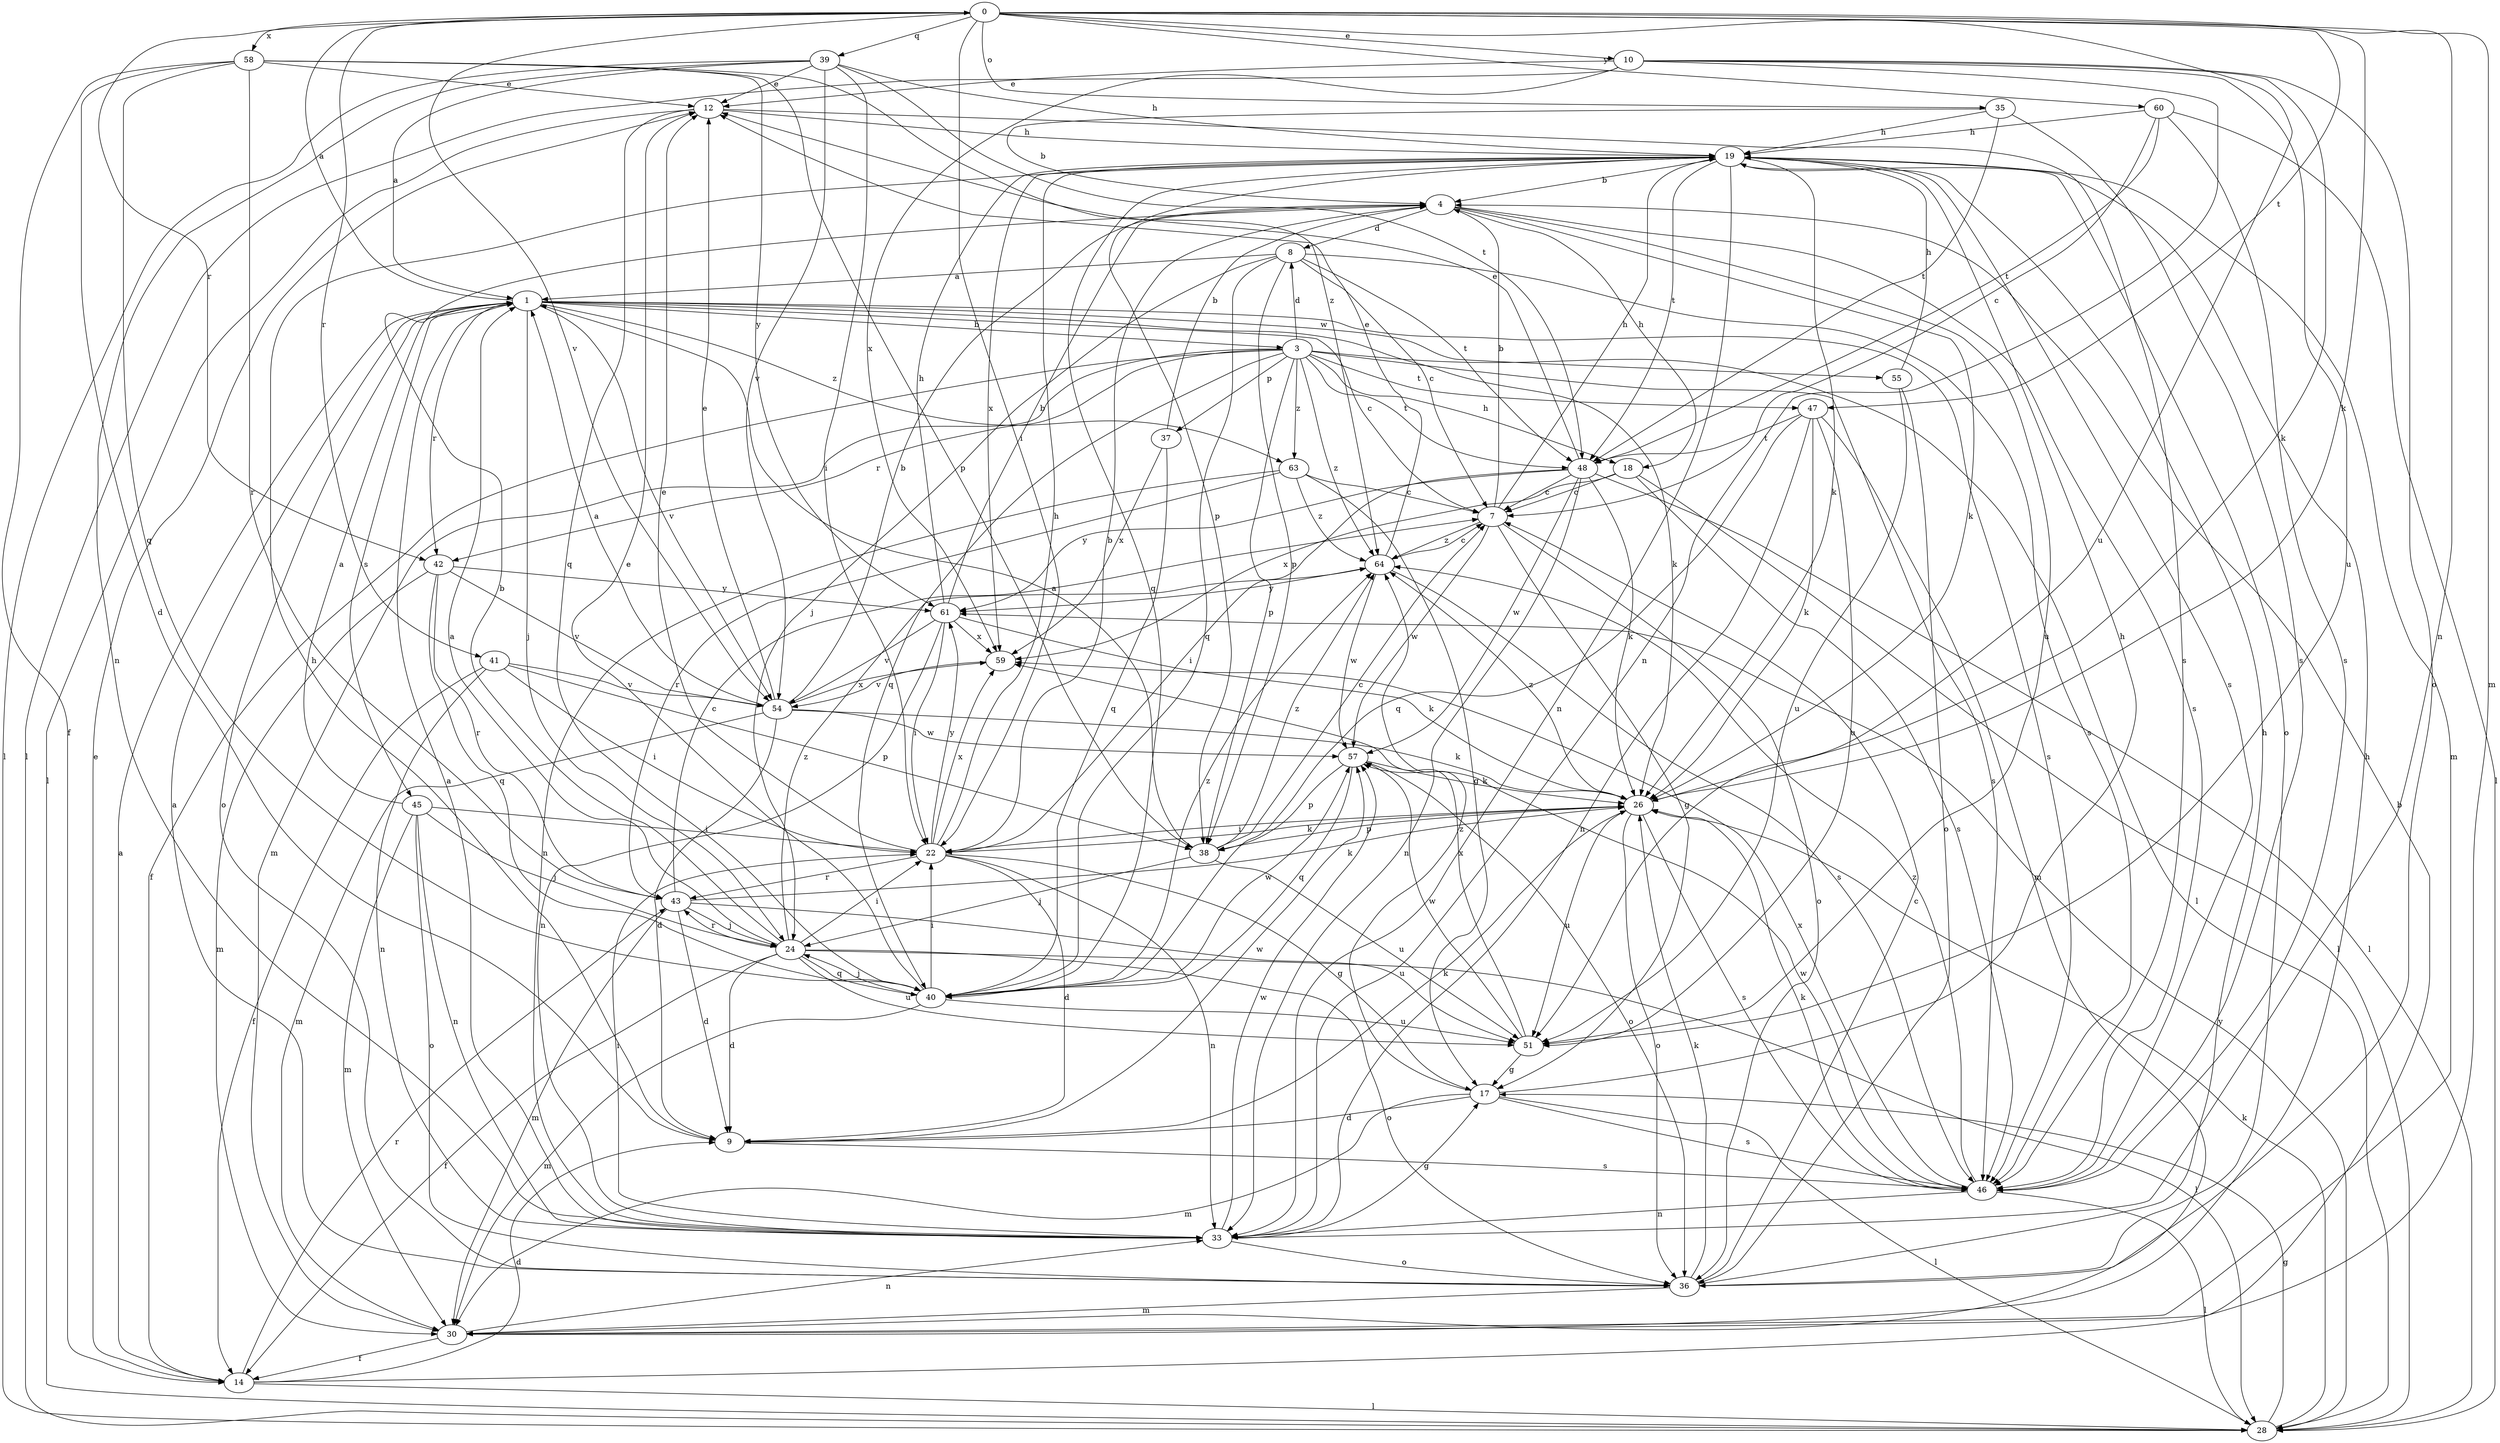 strict digraph  {
0;
1;
3;
4;
7;
8;
9;
10;
12;
14;
17;
18;
19;
22;
24;
26;
28;
30;
33;
35;
36;
37;
38;
39;
40;
41;
42;
43;
45;
46;
47;
48;
51;
54;
55;
57;
58;
59;
60;
61;
63;
64;
0 -> 10  [label=e];
0 -> 22  [label=i];
0 -> 26  [label=k];
0 -> 30  [label=m];
0 -> 33  [label=n];
0 -> 35  [label=o];
0 -> 39  [label=q];
0 -> 41  [label=r];
0 -> 42  [label=r];
0 -> 47  [label=t];
0 -> 51  [label=u];
0 -> 54  [label=v];
0 -> 58  [label=x];
0 -> 60  [label=y];
1 -> 0  [label=a];
1 -> 3  [label=b];
1 -> 7  [label=c];
1 -> 24  [label=j];
1 -> 26  [label=k];
1 -> 36  [label=o];
1 -> 42  [label=r];
1 -> 45  [label=s];
1 -> 46  [label=s];
1 -> 54  [label=v];
1 -> 55  [label=w];
1 -> 63  [label=z];
3 -> 8  [label=d];
3 -> 14  [label=f];
3 -> 18  [label=h];
3 -> 28  [label=l];
3 -> 30  [label=m];
3 -> 37  [label=p];
3 -> 38  [label=p];
3 -> 40  [label=q];
3 -> 42  [label=r];
3 -> 46  [label=s];
3 -> 47  [label=t];
3 -> 48  [label=t];
3 -> 63  [label=z];
3 -> 64  [label=z];
4 -> 8  [label=d];
4 -> 18  [label=h];
4 -> 26  [label=k];
4 -> 46  [label=s];
4 -> 51  [label=u];
7 -> 4  [label=b];
7 -> 17  [label=g];
7 -> 19  [label=h];
7 -> 36  [label=o];
7 -> 57  [label=w];
7 -> 64  [label=z];
8 -> 1  [label=a];
8 -> 7  [label=c];
8 -> 24  [label=j];
8 -> 38  [label=p];
8 -> 40  [label=q];
8 -> 46  [label=s];
8 -> 48  [label=t];
9 -> 19  [label=h];
9 -> 26  [label=k];
9 -> 46  [label=s];
9 -> 57  [label=w];
10 -> 12  [label=e];
10 -> 26  [label=k];
10 -> 28  [label=l];
10 -> 33  [label=n];
10 -> 36  [label=o];
10 -> 51  [label=u];
10 -> 59  [label=x];
12 -> 19  [label=h];
12 -> 28  [label=l];
12 -> 40  [label=q];
12 -> 46  [label=s];
14 -> 1  [label=a];
14 -> 4  [label=b];
14 -> 9  [label=d];
14 -> 12  [label=e];
14 -> 28  [label=l];
14 -> 43  [label=r];
17 -> 9  [label=d];
17 -> 19  [label=h];
17 -> 28  [label=l];
17 -> 30  [label=m];
17 -> 46  [label=s];
17 -> 64  [label=z];
18 -> 7  [label=c];
18 -> 28  [label=l];
18 -> 46  [label=s];
18 -> 59  [label=x];
19 -> 4  [label=b];
19 -> 26  [label=k];
19 -> 30  [label=m];
19 -> 33  [label=n];
19 -> 36  [label=o];
19 -> 38  [label=p];
19 -> 40  [label=q];
19 -> 46  [label=s];
19 -> 48  [label=t];
19 -> 59  [label=x];
22 -> 4  [label=b];
22 -> 9  [label=d];
22 -> 12  [label=e];
22 -> 17  [label=g];
22 -> 19  [label=h];
22 -> 26  [label=k];
22 -> 33  [label=n];
22 -> 43  [label=r];
22 -> 59  [label=x];
22 -> 61  [label=y];
24 -> 1  [label=a];
24 -> 4  [label=b];
24 -> 9  [label=d];
24 -> 14  [label=f];
24 -> 22  [label=i];
24 -> 28  [label=l];
24 -> 36  [label=o];
24 -> 40  [label=q];
24 -> 43  [label=r];
24 -> 51  [label=u];
24 -> 64  [label=z];
26 -> 22  [label=i];
26 -> 36  [label=o];
26 -> 38  [label=p];
26 -> 46  [label=s];
26 -> 51  [label=u];
26 -> 64  [label=z];
28 -> 17  [label=g];
28 -> 26  [label=k];
28 -> 61  [label=y];
30 -> 14  [label=f];
30 -> 19  [label=h];
30 -> 33  [label=n];
33 -> 1  [label=a];
33 -> 17  [label=g];
33 -> 22  [label=i];
33 -> 36  [label=o];
33 -> 57  [label=w];
35 -> 4  [label=b];
35 -> 19  [label=h];
35 -> 46  [label=s];
35 -> 48  [label=t];
36 -> 1  [label=a];
36 -> 7  [label=c];
36 -> 19  [label=h];
36 -> 26  [label=k];
36 -> 30  [label=m];
37 -> 4  [label=b];
37 -> 40  [label=q];
37 -> 59  [label=x];
38 -> 1  [label=a];
38 -> 7  [label=c];
38 -> 24  [label=j];
38 -> 51  [label=u];
38 -> 64  [label=z];
39 -> 1  [label=a];
39 -> 12  [label=e];
39 -> 19  [label=h];
39 -> 22  [label=i];
39 -> 28  [label=l];
39 -> 33  [label=n];
39 -> 48  [label=t];
39 -> 54  [label=v];
40 -> 12  [label=e];
40 -> 22  [label=i];
40 -> 24  [label=j];
40 -> 30  [label=m];
40 -> 51  [label=u];
40 -> 57  [label=w];
40 -> 64  [label=z];
41 -> 14  [label=f];
41 -> 22  [label=i];
41 -> 33  [label=n];
41 -> 38  [label=p];
41 -> 54  [label=v];
42 -> 30  [label=m];
42 -> 40  [label=q];
42 -> 43  [label=r];
42 -> 54  [label=v];
42 -> 61  [label=y];
43 -> 7  [label=c];
43 -> 9  [label=d];
43 -> 24  [label=j];
43 -> 26  [label=k];
43 -> 30  [label=m];
43 -> 51  [label=u];
45 -> 1  [label=a];
45 -> 22  [label=i];
45 -> 24  [label=j];
45 -> 30  [label=m];
45 -> 33  [label=n];
45 -> 36  [label=o];
46 -> 26  [label=k];
46 -> 28  [label=l];
46 -> 33  [label=n];
46 -> 57  [label=w];
46 -> 59  [label=x];
46 -> 64  [label=z];
47 -> 26  [label=k];
47 -> 30  [label=m];
47 -> 33  [label=n];
47 -> 40  [label=q];
47 -> 48  [label=t];
47 -> 51  [label=u];
48 -> 7  [label=c];
48 -> 12  [label=e];
48 -> 22  [label=i];
48 -> 26  [label=k];
48 -> 28  [label=l];
48 -> 33  [label=n];
48 -> 57  [label=w];
48 -> 61  [label=y];
51 -> 17  [label=g];
51 -> 57  [label=w];
51 -> 59  [label=x];
54 -> 1  [label=a];
54 -> 4  [label=b];
54 -> 9  [label=d];
54 -> 12  [label=e];
54 -> 26  [label=k];
54 -> 30  [label=m];
54 -> 57  [label=w];
54 -> 59  [label=x];
55 -> 19  [label=h];
55 -> 36  [label=o];
55 -> 51  [label=u];
57 -> 26  [label=k];
57 -> 36  [label=o];
57 -> 38  [label=p];
57 -> 40  [label=q];
58 -> 9  [label=d];
58 -> 12  [label=e];
58 -> 14  [label=f];
58 -> 38  [label=p];
58 -> 40  [label=q];
58 -> 43  [label=r];
58 -> 61  [label=y];
58 -> 64  [label=z];
59 -> 54  [label=v];
60 -> 7  [label=c];
60 -> 19  [label=h];
60 -> 28  [label=l];
60 -> 46  [label=s];
60 -> 48  [label=t];
61 -> 4  [label=b];
61 -> 19  [label=h];
61 -> 22  [label=i];
61 -> 26  [label=k];
61 -> 33  [label=n];
61 -> 54  [label=v];
61 -> 59  [label=x];
63 -> 7  [label=c];
63 -> 17  [label=g];
63 -> 33  [label=n];
63 -> 43  [label=r];
63 -> 64  [label=z];
64 -> 7  [label=c];
64 -> 12  [label=e];
64 -> 46  [label=s];
64 -> 57  [label=w];
64 -> 61  [label=y];
}
